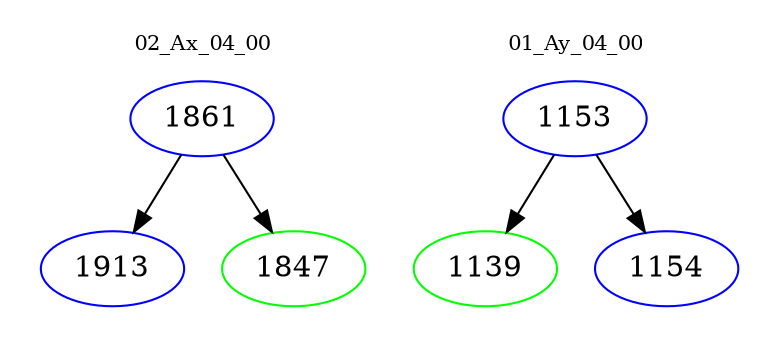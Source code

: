 digraph{
subgraph cluster_0 {
color = white
label = "02_Ax_04_00";
fontsize=10;
T0_1861 [label="1861", color="blue"]
T0_1861 -> T0_1913 [color="black"]
T0_1913 [label="1913", color="blue"]
T0_1861 -> T0_1847 [color="black"]
T0_1847 [label="1847", color="green"]
}
subgraph cluster_1 {
color = white
label = "01_Ay_04_00";
fontsize=10;
T1_1153 [label="1153", color="blue"]
T1_1153 -> T1_1139 [color="black"]
T1_1139 [label="1139", color="green"]
T1_1153 -> T1_1154 [color="black"]
T1_1154 [label="1154", color="blue"]
}
}
